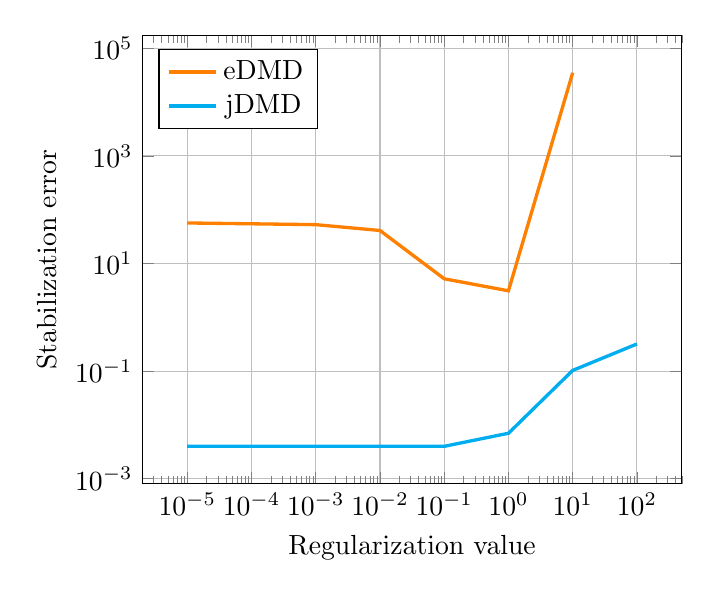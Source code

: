 % Recommended preamble:
\begin{tikzpicture}
\begin{axis}[xmajorgrids, ymajorgrids, xmode={log}, ymode={log}, xlabel={Regularization value}, ylabel={Stabilization error}, legend pos={north west}]
    \addplot+[no marks, very thick, color={orange}]
        coordinates {
            (1.0e-5,56.53)
            (0.0,80.42)
            (0.001,52.597)
            (0.01,40.963)
            (0.1,5.188)
            (1.0,3.103)
            (10.0,34950.508)

        }
        ;
    \addplot+[no marks, very thick, color={cyan}]
        coordinates {
            (1.0e-5,0.004)
            (0.0,0.004)
            (0.001,0.004)
            (0.01,0.004)
            (0.1,0.004)
            (1.0,0.007)
            (10.0,0.103)
            (100.0,0.319)
        }
        ;
    \legend{{eDMD},{jDMD}}
\end{axis}
\end{tikzpicture}
